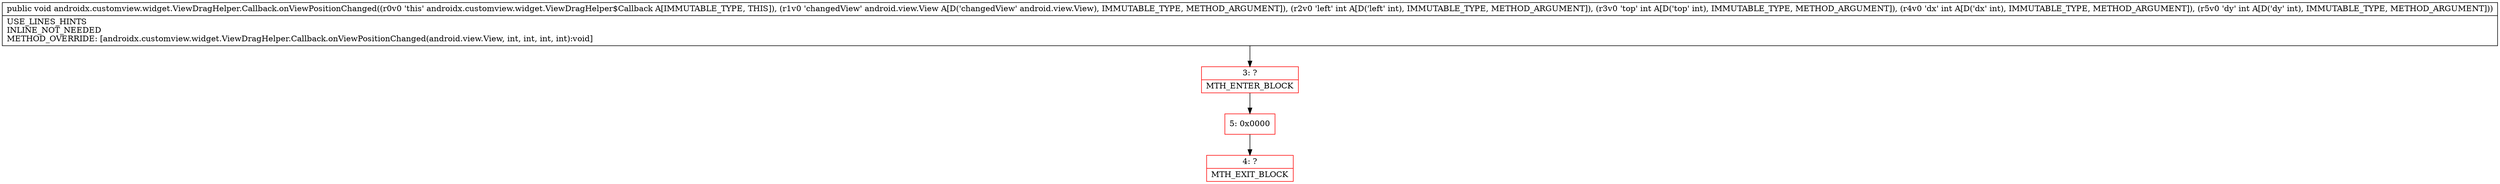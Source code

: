 digraph "CFG forandroidx.customview.widget.ViewDragHelper.Callback.onViewPositionChanged(Landroid\/view\/View;IIII)V" {
subgraph cluster_Region_889858272 {
label = "R(0)";
node [shape=record,color=blue];
}
Node_3 [shape=record,color=red,label="{3\:\ ?|MTH_ENTER_BLOCK\l}"];
Node_5 [shape=record,color=red,label="{5\:\ 0x0000}"];
Node_4 [shape=record,color=red,label="{4\:\ ?|MTH_EXIT_BLOCK\l}"];
MethodNode[shape=record,label="{public void androidx.customview.widget.ViewDragHelper.Callback.onViewPositionChanged((r0v0 'this' androidx.customview.widget.ViewDragHelper$Callback A[IMMUTABLE_TYPE, THIS]), (r1v0 'changedView' android.view.View A[D('changedView' android.view.View), IMMUTABLE_TYPE, METHOD_ARGUMENT]), (r2v0 'left' int A[D('left' int), IMMUTABLE_TYPE, METHOD_ARGUMENT]), (r3v0 'top' int A[D('top' int), IMMUTABLE_TYPE, METHOD_ARGUMENT]), (r4v0 'dx' int A[D('dx' int), IMMUTABLE_TYPE, METHOD_ARGUMENT]), (r5v0 'dy' int A[D('dy' int), IMMUTABLE_TYPE, METHOD_ARGUMENT]))  | USE_LINES_HINTS\lINLINE_NOT_NEEDED\lMETHOD_OVERRIDE: [androidx.customview.widget.ViewDragHelper.Callback.onViewPositionChanged(android.view.View, int, int, int, int):void]\l}"];
MethodNode -> Node_3;Node_3 -> Node_5;
Node_5 -> Node_4;
}

